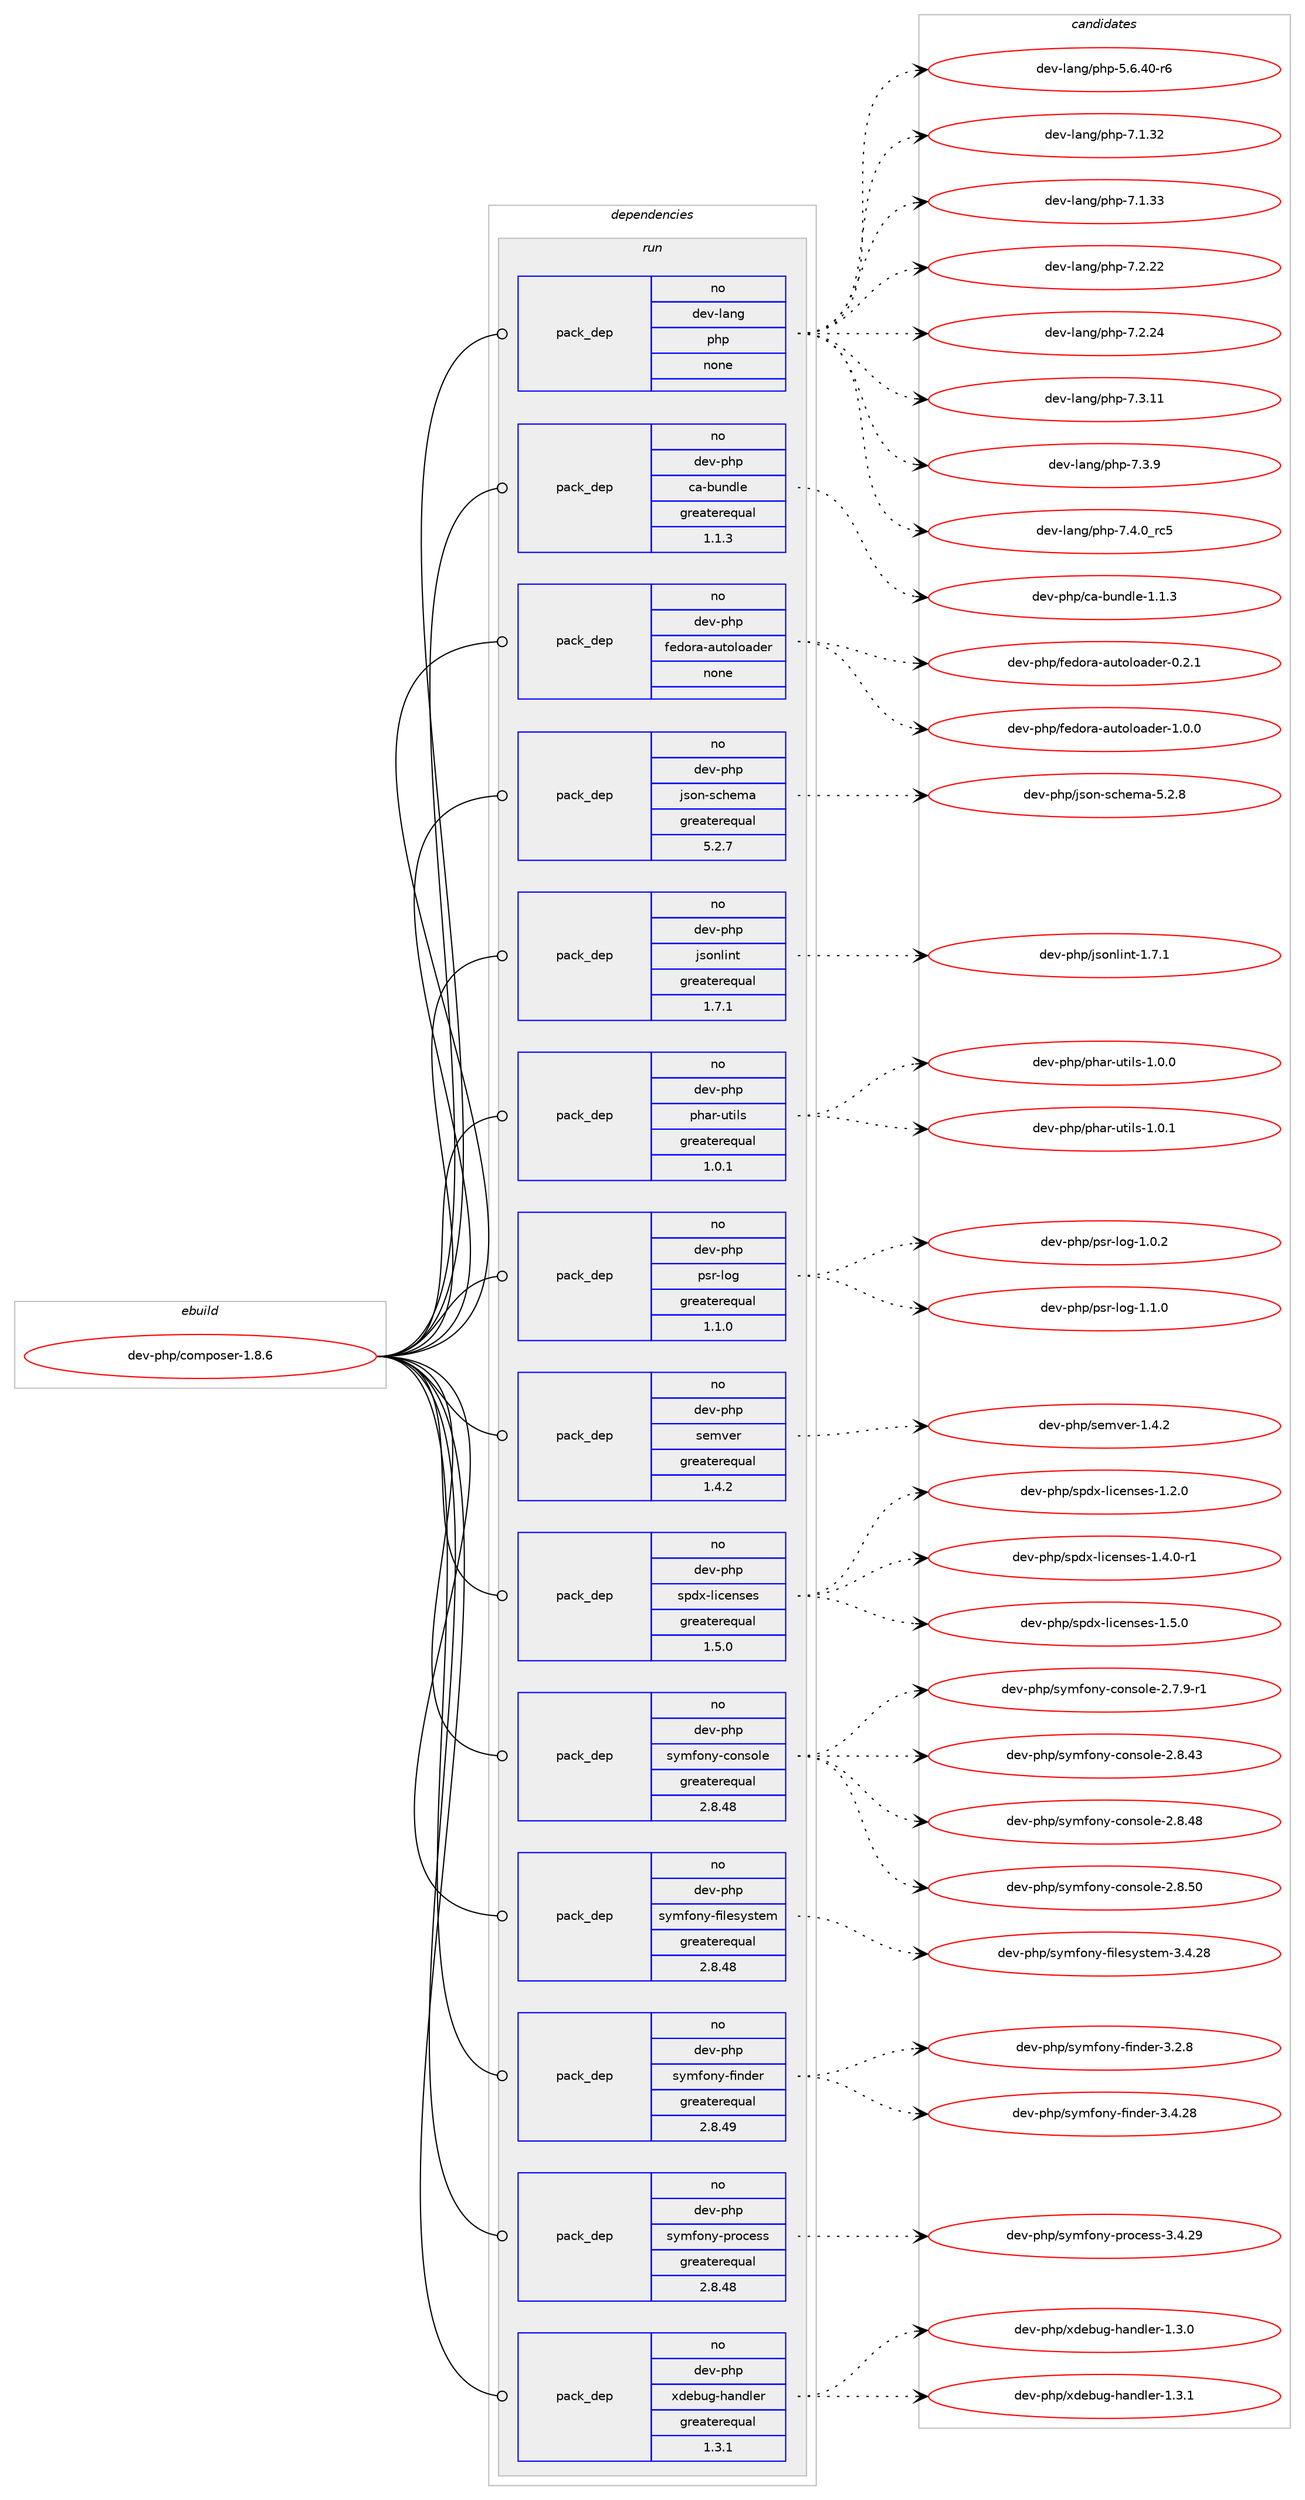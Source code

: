 digraph prolog {

# *************
# Graph options
# *************

newrank=true;
concentrate=true;
compound=true;
graph [rankdir=LR,fontname=Helvetica,fontsize=10,ranksep=1.5];#, ranksep=2.5, nodesep=0.2];
edge  [arrowhead=vee];
node  [fontname=Helvetica,fontsize=10];

# **********
# The ebuild
# **********

subgraph cluster_leftcol {
color=gray;
rank=same;
label=<<i>ebuild</i>>;
id [label="dev-php/composer-1.8.6", color=red, width=4, href="../dev-php/composer-1.8.6.svg"];
}

# ****************
# The dependencies
# ****************

subgraph cluster_midcol {
color=gray;
label=<<i>dependencies</i>>;
subgraph cluster_compile {
fillcolor="#eeeeee";
style=filled;
label=<<i>compile</i>>;
}
subgraph cluster_compileandrun {
fillcolor="#eeeeee";
style=filled;
label=<<i>compile and run</i>>;
}
subgraph cluster_run {
fillcolor="#eeeeee";
style=filled;
label=<<i>run</i>>;
subgraph pack443002 {
dependency589402 [label=<<TABLE BORDER="0" CELLBORDER="1" CELLSPACING="0" CELLPADDING="4" WIDTH="220"><TR><TD ROWSPAN="6" CELLPADDING="30">pack_dep</TD></TR><TR><TD WIDTH="110">no</TD></TR><TR><TD>dev-lang</TD></TR><TR><TD>php</TD></TR><TR><TD>none</TD></TR><TR><TD></TD></TR></TABLE>>, shape=none, color=blue];
}
id:e -> dependency589402:w [weight=20,style="solid",arrowhead="odot"];
subgraph pack443003 {
dependency589403 [label=<<TABLE BORDER="0" CELLBORDER="1" CELLSPACING="0" CELLPADDING="4" WIDTH="220"><TR><TD ROWSPAN="6" CELLPADDING="30">pack_dep</TD></TR><TR><TD WIDTH="110">no</TD></TR><TR><TD>dev-php</TD></TR><TR><TD>ca-bundle</TD></TR><TR><TD>greaterequal</TD></TR><TR><TD>1.1.3</TD></TR></TABLE>>, shape=none, color=blue];
}
id:e -> dependency589403:w [weight=20,style="solid",arrowhead="odot"];
subgraph pack443004 {
dependency589404 [label=<<TABLE BORDER="0" CELLBORDER="1" CELLSPACING="0" CELLPADDING="4" WIDTH="220"><TR><TD ROWSPAN="6" CELLPADDING="30">pack_dep</TD></TR><TR><TD WIDTH="110">no</TD></TR><TR><TD>dev-php</TD></TR><TR><TD>fedora-autoloader</TD></TR><TR><TD>none</TD></TR><TR><TD></TD></TR></TABLE>>, shape=none, color=blue];
}
id:e -> dependency589404:w [weight=20,style="solid",arrowhead="odot"];
subgraph pack443005 {
dependency589405 [label=<<TABLE BORDER="0" CELLBORDER="1" CELLSPACING="0" CELLPADDING="4" WIDTH="220"><TR><TD ROWSPAN="6" CELLPADDING="30">pack_dep</TD></TR><TR><TD WIDTH="110">no</TD></TR><TR><TD>dev-php</TD></TR><TR><TD>json-schema</TD></TR><TR><TD>greaterequal</TD></TR><TR><TD>5.2.7</TD></TR></TABLE>>, shape=none, color=blue];
}
id:e -> dependency589405:w [weight=20,style="solid",arrowhead="odot"];
subgraph pack443006 {
dependency589406 [label=<<TABLE BORDER="0" CELLBORDER="1" CELLSPACING="0" CELLPADDING="4" WIDTH="220"><TR><TD ROWSPAN="6" CELLPADDING="30">pack_dep</TD></TR><TR><TD WIDTH="110">no</TD></TR><TR><TD>dev-php</TD></TR><TR><TD>jsonlint</TD></TR><TR><TD>greaterequal</TD></TR><TR><TD>1.7.1</TD></TR></TABLE>>, shape=none, color=blue];
}
id:e -> dependency589406:w [weight=20,style="solid",arrowhead="odot"];
subgraph pack443007 {
dependency589407 [label=<<TABLE BORDER="0" CELLBORDER="1" CELLSPACING="0" CELLPADDING="4" WIDTH="220"><TR><TD ROWSPAN="6" CELLPADDING="30">pack_dep</TD></TR><TR><TD WIDTH="110">no</TD></TR><TR><TD>dev-php</TD></TR><TR><TD>phar-utils</TD></TR><TR><TD>greaterequal</TD></TR><TR><TD>1.0.1</TD></TR></TABLE>>, shape=none, color=blue];
}
id:e -> dependency589407:w [weight=20,style="solid",arrowhead="odot"];
subgraph pack443008 {
dependency589408 [label=<<TABLE BORDER="0" CELLBORDER="1" CELLSPACING="0" CELLPADDING="4" WIDTH="220"><TR><TD ROWSPAN="6" CELLPADDING="30">pack_dep</TD></TR><TR><TD WIDTH="110">no</TD></TR><TR><TD>dev-php</TD></TR><TR><TD>psr-log</TD></TR><TR><TD>greaterequal</TD></TR><TR><TD>1.1.0</TD></TR></TABLE>>, shape=none, color=blue];
}
id:e -> dependency589408:w [weight=20,style="solid",arrowhead="odot"];
subgraph pack443009 {
dependency589409 [label=<<TABLE BORDER="0" CELLBORDER="1" CELLSPACING="0" CELLPADDING="4" WIDTH="220"><TR><TD ROWSPAN="6" CELLPADDING="30">pack_dep</TD></TR><TR><TD WIDTH="110">no</TD></TR><TR><TD>dev-php</TD></TR><TR><TD>semver</TD></TR><TR><TD>greaterequal</TD></TR><TR><TD>1.4.2</TD></TR></TABLE>>, shape=none, color=blue];
}
id:e -> dependency589409:w [weight=20,style="solid",arrowhead="odot"];
subgraph pack443010 {
dependency589410 [label=<<TABLE BORDER="0" CELLBORDER="1" CELLSPACING="0" CELLPADDING="4" WIDTH="220"><TR><TD ROWSPAN="6" CELLPADDING="30">pack_dep</TD></TR><TR><TD WIDTH="110">no</TD></TR><TR><TD>dev-php</TD></TR><TR><TD>spdx-licenses</TD></TR><TR><TD>greaterequal</TD></TR><TR><TD>1.5.0</TD></TR></TABLE>>, shape=none, color=blue];
}
id:e -> dependency589410:w [weight=20,style="solid",arrowhead="odot"];
subgraph pack443011 {
dependency589411 [label=<<TABLE BORDER="0" CELLBORDER="1" CELLSPACING="0" CELLPADDING="4" WIDTH="220"><TR><TD ROWSPAN="6" CELLPADDING="30">pack_dep</TD></TR><TR><TD WIDTH="110">no</TD></TR><TR><TD>dev-php</TD></TR><TR><TD>symfony-console</TD></TR><TR><TD>greaterequal</TD></TR><TR><TD>2.8.48</TD></TR></TABLE>>, shape=none, color=blue];
}
id:e -> dependency589411:w [weight=20,style="solid",arrowhead="odot"];
subgraph pack443012 {
dependency589412 [label=<<TABLE BORDER="0" CELLBORDER="1" CELLSPACING="0" CELLPADDING="4" WIDTH="220"><TR><TD ROWSPAN="6" CELLPADDING="30">pack_dep</TD></TR><TR><TD WIDTH="110">no</TD></TR><TR><TD>dev-php</TD></TR><TR><TD>symfony-filesystem</TD></TR><TR><TD>greaterequal</TD></TR><TR><TD>2.8.48</TD></TR></TABLE>>, shape=none, color=blue];
}
id:e -> dependency589412:w [weight=20,style="solid",arrowhead="odot"];
subgraph pack443013 {
dependency589413 [label=<<TABLE BORDER="0" CELLBORDER="1" CELLSPACING="0" CELLPADDING="4" WIDTH="220"><TR><TD ROWSPAN="6" CELLPADDING="30">pack_dep</TD></TR><TR><TD WIDTH="110">no</TD></TR><TR><TD>dev-php</TD></TR><TR><TD>symfony-finder</TD></TR><TR><TD>greaterequal</TD></TR><TR><TD>2.8.49</TD></TR></TABLE>>, shape=none, color=blue];
}
id:e -> dependency589413:w [weight=20,style="solid",arrowhead="odot"];
subgraph pack443014 {
dependency589414 [label=<<TABLE BORDER="0" CELLBORDER="1" CELLSPACING="0" CELLPADDING="4" WIDTH="220"><TR><TD ROWSPAN="6" CELLPADDING="30">pack_dep</TD></TR><TR><TD WIDTH="110">no</TD></TR><TR><TD>dev-php</TD></TR><TR><TD>symfony-process</TD></TR><TR><TD>greaterequal</TD></TR><TR><TD>2.8.48</TD></TR></TABLE>>, shape=none, color=blue];
}
id:e -> dependency589414:w [weight=20,style="solid",arrowhead="odot"];
subgraph pack443015 {
dependency589415 [label=<<TABLE BORDER="0" CELLBORDER="1" CELLSPACING="0" CELLPADDING="4" WIDTH="220"><TR><TD ROWSPAN="6" CELLPADDING="30">pack_dep</TD></TR><TR><TD WIDTH="110">no</TD></TR><TR><TD>dev-php</TD></TR><TR><TD>xdebug-handler</TD></TR><TR><TD>greaterequal</TD></TR><TR><TD>1.3.1</TD></TR></TABLE>>, shape=none, color=blue];
}
id:e -> dependency589415:w [weight=20,style="solid",arrowhead="odot"];
}
}

# **************
# The candidates
# **************

subgraph cluster_choices {
rank=same;
color=gray;
label=<<i>candidates</i>>;

subgraph choice443002 {
color=black;
nodesep=1;
choice100101118451089711010347112104112455346544652484511454 [label="dev-lang/php-5.6.40-r6", color=red, width=4,href="../dev-lang/php-5.6.40-r6.svg"];
choice10010111845108971101034711210411245554649465150 [label="dev-lang/php-7.1.32", color=red, width=4,href="../dev-lang/php-7.1.32.svg"];
choice10010111845108971101034711210411245554649465151 [label="dev-lang/php-7.1.33", color=red, width=4,href="../dev-lang/php-7.1.33.svg"];
choice10010111845108971101034711210411245554650465050 [label="dev-lang/php-7.2.22", color=red, width=4,href="../dev-lang/php-7.2.22.svg"];
choice10010111845108971101034711210411245554650465052 [label="dev-lang/php-7.2.24", color=red, width=4,href="../dev-lang/php-7.2.24.svg"];
choice10010111845108971101034711210411245554651464949 [label="dev-lang/php-7.3.11", color=red, width=4,href="../dev-lang/php-7.3.11.svg"];
choice100101118451089711010347112104112455546514657 [label="dev-lang/php-7.3.9", color=red, width=4,href="../dev-lang/php-7.3.9.svg"];
choice100101118451089711010347112104112455546524648951149953 [label="dev-lang/php-7.4.0_rc5", color=red, width=4,href="../dev-lang/php-7.4.0_rc5.svg"];
dependency589402:e -> choice100101118451089711010347112104112455346544652484511454:w [style=dotted,weight="100"];
dependency589402:e -> choice10010111845108971101034711210411245554649465150:w [style=dotted,weight="100"];
dependency589402:e -> choice10010111845108971101034711210411245554649465151:w [style=dotted,weight="100"];
dependency589402:e -> choice10010111845108971101034711210411245554650465050:w [style=dotted,weight="100"];
dependency589402:e -> choice10010111845108971101034711210411245554650465052:w [style=dotted,weight="100"];
dependency589402:e -> choice10010111845108971101034711210411245554651464949:w [style=dotted,weight="100"];
dependency589402:e -> choice100101118451089711010347112104112455546514657:w [style=dotted,weight="100"];
dependency589402:e -> choice100101118451089711010347112104112455546524648951149953:w [style=dotted,weight="100"];
}
subgraph choice443003 {
color=black;
nodesep=1;
choice100101118451121041124799974598117110100108101454946494651 [label="dev-php/ca-bundle-1.1.3", color=red, width=4,href="../dev-php/ca-bundle-1.1.3.svg"];
dependency589403:e -> choice100101118451121041124799974598117110100108101454946494651:w [style=dotted,weight="100"];
}
subgraph choice443004 {
color=black;
nodesep=1;
choice100101118451121041124710210110011111497459711711611110811197100101114454846504649 [label="dev-php/fedora-autoloader-0.2.1", color=red, width=4,href="../dev-php/fedora-autoloader-0.2.1.svg"];
choice100101118451121041124710210110011111497459711711611110811197100101114454946484648 [label="dev-php/fedora-autoloader-1.0.0", color=red, width=4,href="../dev-php/fedora-autoloader-1.0.0.svg"];
dependency589404:e -> choice100101118451121041124710210110011111497459711711611110811197100101114454846504649:w [style=dotted,weight="100"];
dependency589404:e -> choice100101118451121041124710210110011111497459711711611110811197100101114454946484648:w [style=dotted,weight="100"];
}
subgraph choice443005 {
color=black;
nodesep=1;
choice1001011184511210411247106115111110451159910410110997455346504656 [label="dev-php/json-schema-5.2.8", color=red, width=4,href="../dev-php/json-schema-5.2.8.svg"];
dependency589405:e -> choice1001011184511210411247106115111110451159910410110997455346504656:w [style=dotted,weight="100"];
}
subgraph choice443006 {
color=black;
nodesep=1;
choice1001011184511210411247106115111110108105110116454946554649 [label="dev-php/jsonlint-1.7.1", color=red, width=4,href="../dev-php/jsonlint-1.7.1.svg"];
dependency589406:e -> choice1001011184511210411247106115111110108105110116454946554649:w [style=dotted,weight="100"];
}
subgraph choice443007 {
color=black;
nodesep=1;
choice10010111845112104112471121049711445117116105108115454946484648 [label="dev-php/phar-utils-1.0.0", color=red, width=4,href="../dev-php/phar-utils-1.0.0.svg"];
choice10010111845112104112471121049711445117116105108115454946484649 [label="dev-php/phar-utils-1.0.1", color=red, width=4,href="../dev-php/phar-utils-1.0.1.svg"];
dependency589407:e -> choice10010111845112104112471121049711445117116105108115454946484648:w [style=dotted,weight="100"];
dependency589407:e -> choice10010111845112104112471121049711445117116105108115454946484649:w [style=dotted,weight="100"];
}
subgraph choice443008 {
color=black;
nodesep=1;
choice100101118451121041124711211511445108111103454946484650 [label="dev-php/psr-log-1.0.2", color=red, width=4,href="../dev-php/psr-log-1.0.2.svg"];
choice100101118451121041124711211511445108111103454946494648 [label="dev-php/psr-log-1.1.0", color=red, width=4,href="../dev-php/psr-log-1.1.0.svg"];
dependency589408:e -> choice100101118451121041124711211511445108111103454946484650:w [style=dotted,weight="100"];
dependency589408:e -> choice100101118451121041124711211511445108111103454946494648:w [style=dotted,weight="100"];
}
subgraph choice443009 {
color=black;
nodesep=1;
choice1001011184511210411247115101109118101114454946524650 [label="dev-php/semver-1.4.2", color=red, width=4,href="../dev-php/semver-1.4.2.svg"];
dependency589409:e -> choice1001011184511210411247115101109118101114454946524650:w [style=dotted,weight="100"];
}
subgraph choice443010 {
color=black;
nodesep=1;
choice10010111845112104112471151121001204510810599101110115101115454946504648 [label="dev-php/spdx-licenses-1.2.0", color=red, width=4,href="../dev-php/spdx-licenses-1.2.0.svg"];
choice100101118451121041124711511210012045108105991011101151011154549465246484511449 [label="dev-php/spdx-licenses-1.4.0-r1", color=red, width=4,href="../dev-php/spdx-licenses-1.4.0-r1.svg"];
choice10010111845112104112471151121001204510810599101110115101115454946534648 [label="dev-php/spdx-licenses-1.5.0", color=red, width=4,href="../dev-php/spdx-licenses-1.5.0.svg"];
dependency589410:e -> choice10010111845112104112471151121001204510810599101110115101115454946504648:w [style=dotted,weight="100"];
dependency589410:e -> choice100101118451121041124711511210012045108105991011101151011154549465246484511449:w [style=dotted,weight="100"];
dependency589410:e -> choice10010111845112104112471151121001204510810599101110115101115454946534648:w [style=dotted,weight="100"];
}
subgraph choice443011 {
color=black;
nodesep=1;
choice100101118451121041124711512110910211111012145991111101151111081014550465546574511449 [label="dev-php/symfony-console-2.7.9-r1", color=red, width=4,href="../dev-php/symfony-console-2.7.9-r1.svg"];
choice1001011184511210411247115121109102111110121459911111011511110810145504656465251 [label="dev-php/symfony-console-2.8.43", color=red, width=4,href="../dev-php/symfony-console-2.8.43.svg"];
choice1001011184511210411247115121109102111110121459911111011511110810145504656465256 [label="dev-php/symfony-console-2.8.48", color=red, width=4,href="../dev-php/symfony-console-2.8.48.svg"];
choice1001011184511210411247115121109102111110121459911111011511110810145504656465348 [label="dev-php/symfony-console-2.8.50", color=red, width=4,href="../dev-php/symfony-console-2.8.50.svg"];
dependency589411:e -> choice100101118451121041124711512110910211111012145991111101151111081014550465546574511449:w [style=dotted,weight="100"];
dependency589411:e -> choice1001011184511210411247115121109102111110121459911111011511110810145504656465251:w [style=dotted,weight="100"];
dependency589411:e -> choice1001011184511210411247115121109102111110121459911111011511110810145504656465256:w [style=dotted,weight="100"];
dependency589411:e -> choice1001011184511210411247115121109102111110121459911111011511110810145504656465348:w [style=dotted,weight="100"];
}
subgraph choice443012 {
color=black;
nodesep=1;
choice10010111845112104112471151211091021111101214510210510810111512111511610110945514652465056 [label="dev-php/symfony-filesystem-3.4.28", color=red, width=4,href="../dev-php/symfony-filesystem-3.4.28.svg"];
dependency589412:e -> choice10010111845112104112471151211091021111101214510210510810111512111511610110945514652465056:w [style=dotted,weight="100"];
}
subgraph choice443013 {
color=black;
nodesep=1;
choice100101118451121041124711512110910211111012145102105110100101114455146504656 [label="dev-php/symfony-finder-3.2.8", color=red, width=4,href="../dev-php/symfony-finder-3.2.8.svg"];
choice10010111845112104112471151211091021111101214510210511010010111445514652465056 [label="dev-php/symfony-finder-3.4.28", color=red, width=4,href="../dev-php/symfony-finder-3.4.28.svg"];
dependency589413:e -> choice100101118451121041124711512110910211111012145102105110100101114455146504656:w [style=dotted,weight="100"];
dependency589413:e -> choice10010111845112104112471151211091021111101214510210511010010111445514652465056:w [style=dotted,weight="100"];
}
subgraph choice443014 {
color=black;
nodesep=1;
choice1001011184511210411247115121109102111110121451121141119910111511545514652465057 [label="dev-php/symfony-process-3.4.29", color=red, width=4,href="../dev-php/symfony-process-3.4.29.svg"];
dependency589414:e -> choice1001011184511210411247115121109102111110121451121141119910111511545514652465057:w [style=dotted,weight="100"];
}
subgraph choice443015 {
color=black;
nodesep=1;
choice1001011184511210411247120100101981171034510497110100108101114454946514648 [label="dev-php/xdebug-handler-1.3.0", color=red, width=4,href="../dev-php/xdebug-handler-1.3.0.svg"];
choice1001011184511210411247120100101981171034510497110100108101114454946514649 [label="dev-php/xdebug-handler-1.3.1", color=red, width=4,href="../dev-php/xdebug-handler-1.3.1.svg"];
dependency589415:e -> choice1001011184511210411247120100101981171034510497110100108101114454946514648:w [style=dotted,weight="100"];
dependency589415:e -> choice1001011184511210411247120100101981171034510497110100108101114454946514649:w [style=dotted,weight="100"];
}
}

}
